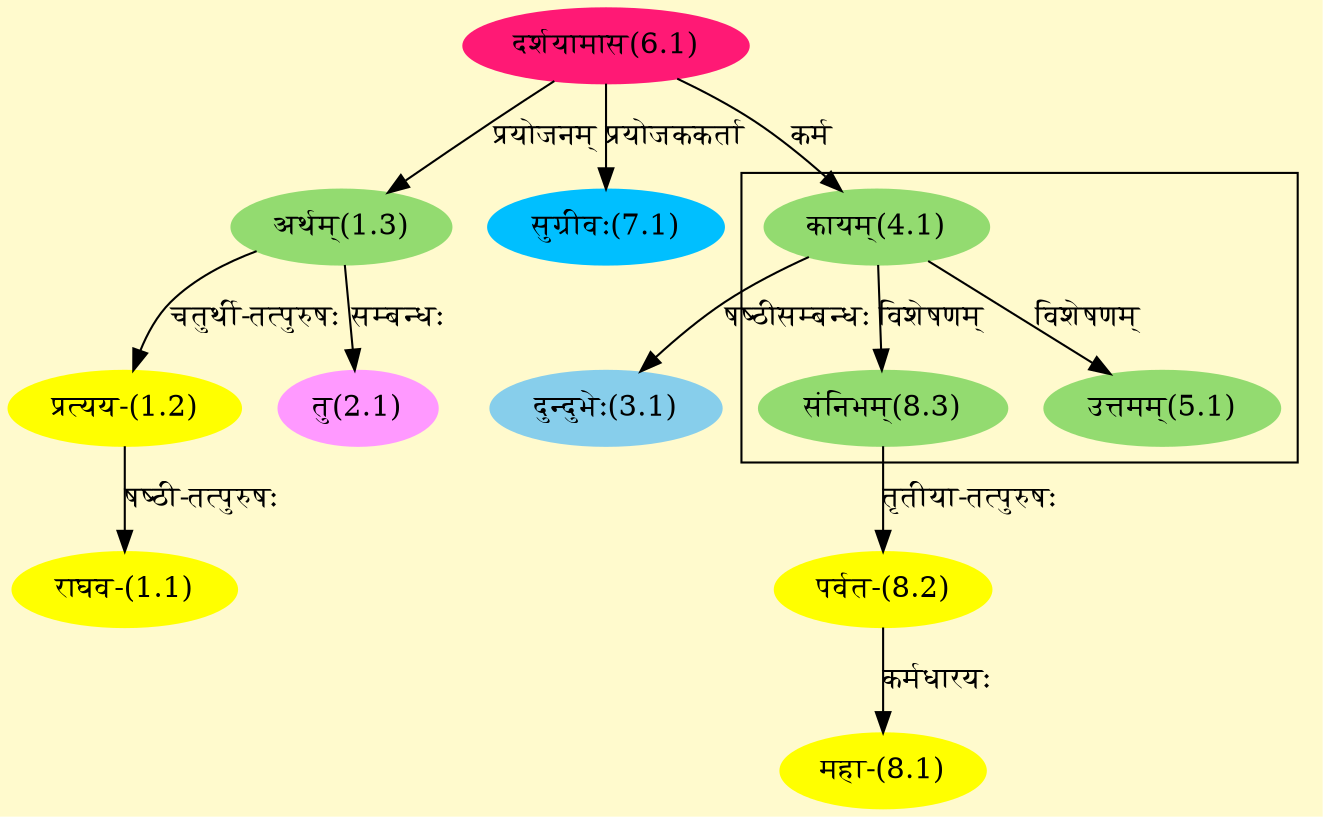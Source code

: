 digraph G{
rankdir=BT;
 compound=true;
 bgcolor="lemonchiffon1";

subgraph cluster_1{
Node5_1 [style=filled, color="#93DB70" label = "उत्तमम्(5.1)"]
Node4_1 [style=filled, color="#93DB70" label = "कायम्(4.1)"]
Node8_3 [style=filled, color="#93DB70" label = "संनिभम्(8.3)"]

}
Node1_1 [style=filled, color="#FFFF00" label = "राघव-(1.1)"]
Node1_2 [style=filled, color="#FFFF00" label = "प्रत्यय-(1.2)"]
Node1_3 [style=filled, color="#93DB70" label = "अर्थम्(1.3)"]
Node6_1 [style=filled, color="#FF1975" label = "दर्शयामास(6.1)"]
Node2_1 [style=filled, color="#FF99FF" label = "तु(2.1)"]
Node3_1 [style=filled, color="#87CEEB" label = "दुन्दुभेः(3.1)"]
Node4_1 [style=filled, color="#93DB70" label = "कायम्(4.1)"]
Node7_1 [style=filled, color="#00BFFF" label = "सुग्रीवः(7.1)"]
Node [style=filled, color="" label = "()"]
Node8_1 [style=filled, color="#FFFF00" label = "महा-(8.1)"]
Node8_2 [style=filled, color="#FFFF00" label = "पर्वत-(8.2)"]
Node8_3 [style=filled, color="#93DB70" label = "संनिभम्(8.3)"]
/* Start of Relations section */

Node1_1 -> Node1_2 [  label="षष्ठी-तत्पुरुषः"  dir="back" ]
Node1_2 -> Node1_3 [  label="चतुर्थी-तत्पुरुषः"  dir="back" ]
Node1_3 -> Node6_1 [  label="प्रयोजनम्"  dir="back" ]
Node2_1 -> Node1_3 [  label="सम्बन्धः"  dir="back" ]
Node3_1 -> Node4_1 [  label="षष्ठीसम्बन्धः"  dir="back" ]
Node4_1 -> Node6_1 [  label="कर्म"  dir="back" ]
Node5_1 -> Node4_1 [  label="विशेषणम्"  dir="back" ]
Node7_1 -> Node6_1 [  label="प्रयोजककर्ता"  dir="back" ]
Node8_1 -> Node8_2 [  label="कर्मधारयः"  dir="back" ]
Node8_2 -> Node8_3 [  label="तृतीया-तत्पुरुषः"  dir="back" ]
Node8_3 -> Node4_1 [  label="विशेषणम्"  dir="back" ]
}
